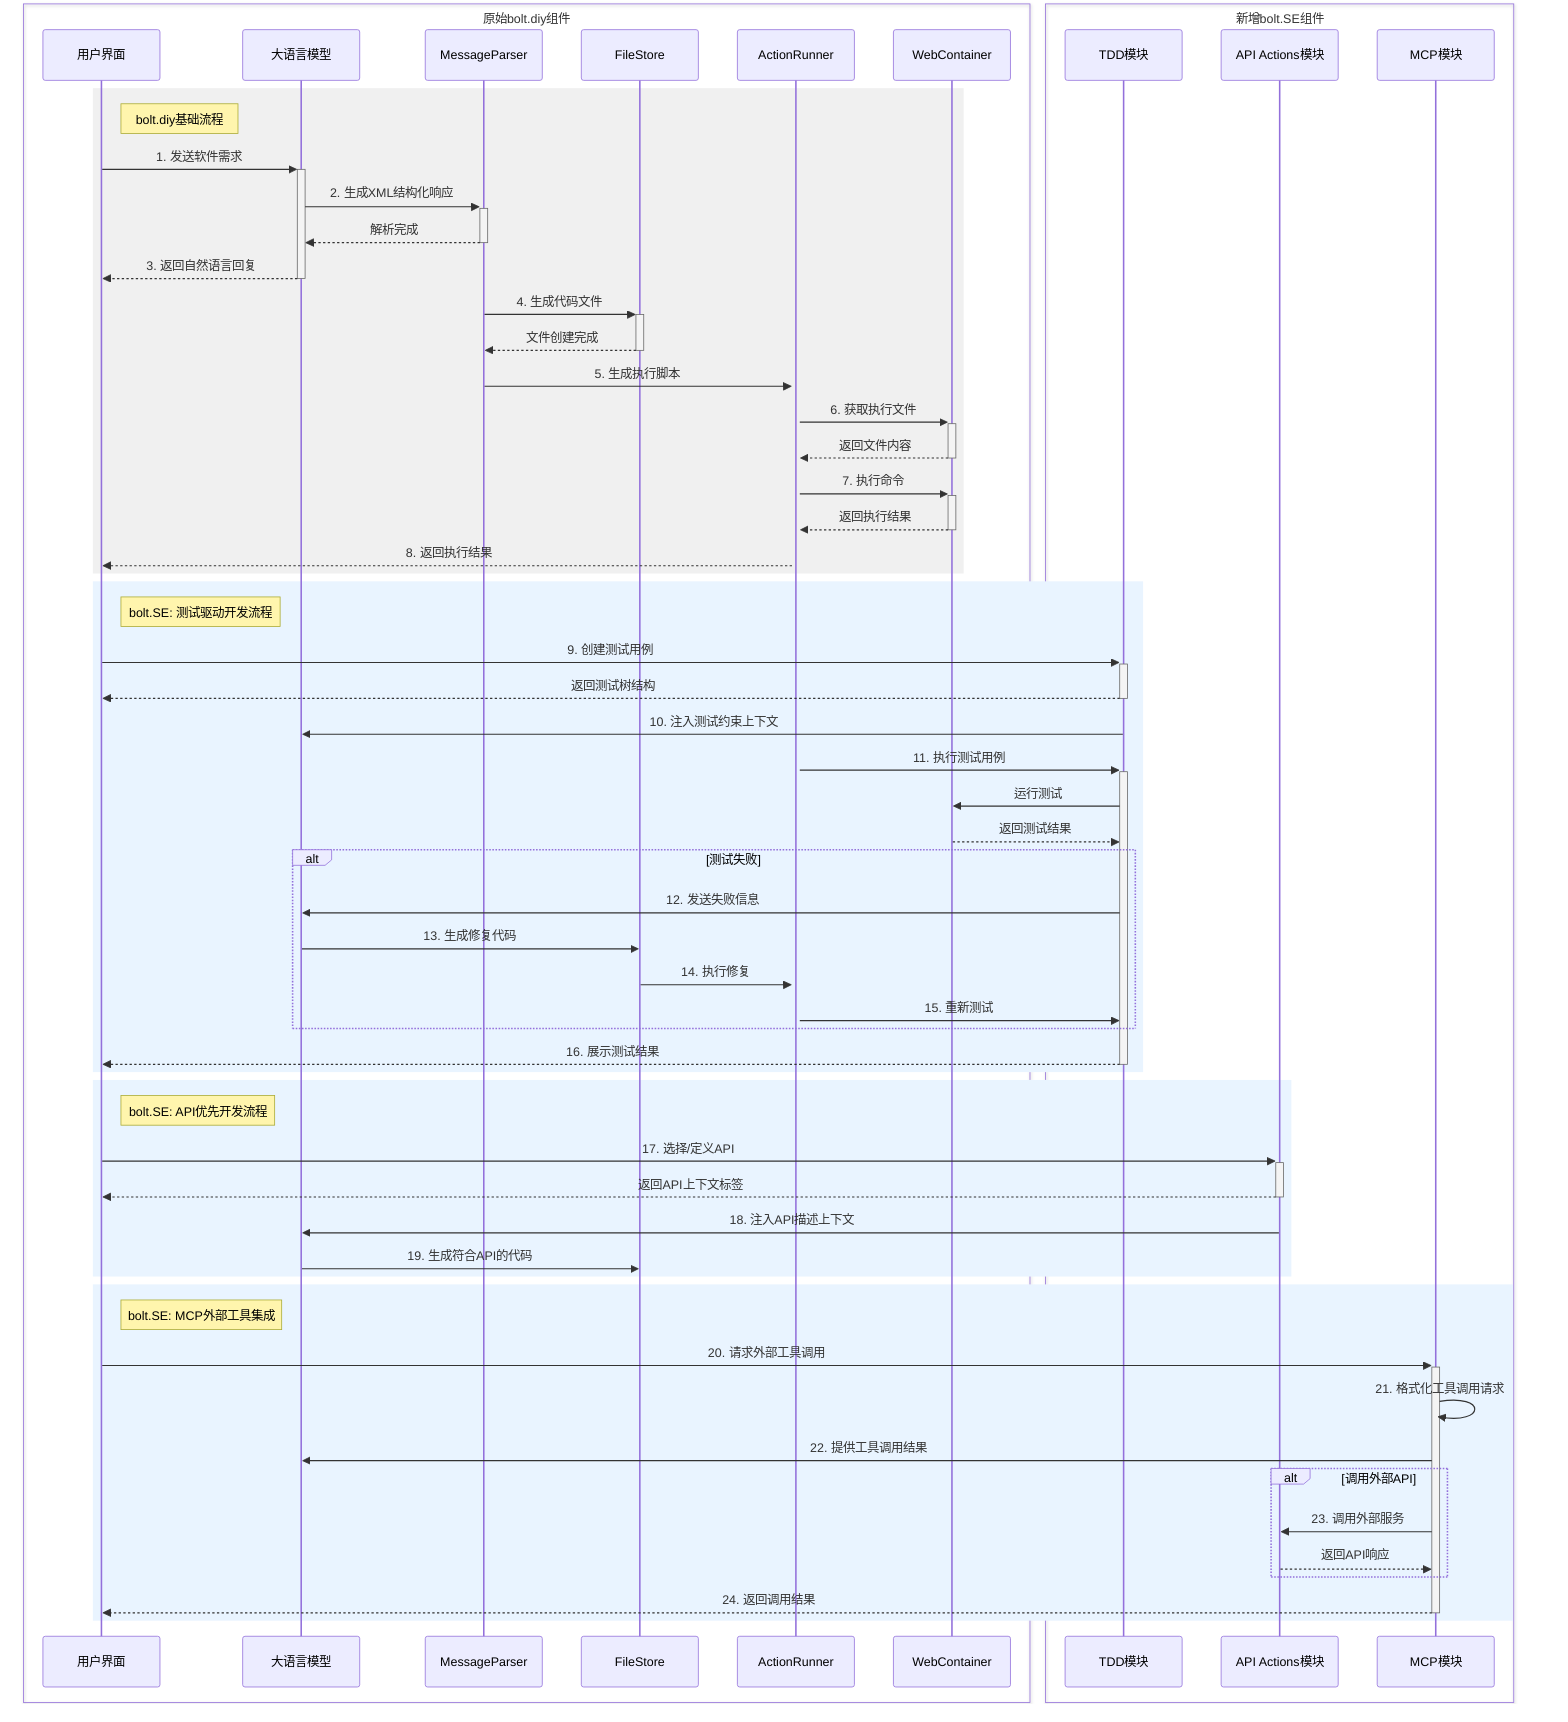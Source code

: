 sequenceDiagram
    %% 使用不同颜色区分bolt.diy和bolt.SE的组件
    %% bolt.diy组件使用默认颜色，bolt.SE组件使用蓝色
    
    %% 定义参与者和分组
    box 原始bolt.diy组件
    participant UI as 用户界面
    participant LLM as 大语言模型
    participant MP as MessageParser
    participant FS as FileStore
    participant AR as ActionRunner
    participant WC as WebContainer
    end
    
    box 新增bolt.SE组件
    participant TDD as TDD模块
    participant API as API Actions模块
    participant MCP as MCP模块
    end
    
    %% 标注整体流程区域
    rect rgb(240, 240, 240)
    note right of UI: bolt.diy基础流程
    
    %% bolt.diy的标准流程
    UI->>+LLM: 1. 发送软件需求
    LLM->>+MP: 2. 生成XML结构化响应
    MP-->>-LLM: 解析完成
    LLM-->>-UI: 3. 返回自然语言回复
    
    MP->>+FS: 4. 生成代码文件
    FS-->>-MP: 文件创建完成
    
    MP->>+AR: 5. 生成执行脚本
    AR->>+WC: 6. 获取执行文件
    WC-->>-AR: 返回文件内容
    
    AR->>+WC: 7. 执行命令
    WC-->>-AR: 返回执行结果
    AR-->>UI: 8. 返回执行结果
    end
    
    %% bolt.SE扩展功能 - 测试驱动开发
    rect rgb(233, 244, 255)
    note right of UI: bolt.SE: 测试驱动开发流程
    
    UI->>+TDD: 9. 创建测试用例
    TDD-->>-UI: 返回测试树结构
    
    TDD->>LLM: 10. 注入测试约束上下文
    
    AR->>+TDD: 11. 执行测试用例
    TDD->>WC: 运行测试
    WC-->>TDD: 返回测试结果
    
    alt 测试失败
        TDD->>LLM: 12. 发送失败信息
        LLM->>FS: 13. 生成修复代码
        FS->>AR: 14. 执行修复
        AR->>TDD: 15. 重新测试
    end
    
    TDD-->>-UI: 16. 展示测试结果
    end
    
    %% bolt.SE扩展功能 - API优先开发
    rect rgb(233, 244, 255)
    note right of UI: bolt.SE: API优先开发流程
    
    UI->>+API: 17. 选择/定义API
    API-->>-UI: 返回API上下文标签
    
    API->>LLM: 18. 注入API描述上下文
    LLM->>FS: 19. 生成符合API的代码
    end
    
    %% bolt.SE扩展功能 - MCP集成
    rect rgb(233, 244, 255)
    note right of UI: bolt.SE: MCP外部工具集成
    
    UI->>+MCP: 20. 请求外部工具调用
    
    MCP->>MCP: 21. 格式化工具调用请求
    MCP->>LLM: 22. 提供工具调用结果
    
    alt 调用外部API
        MCP->>API: 23. 调用外部服务
        API-->>MCP: 返回API响应
    end
    
    MCP-->>-UI: 24. 返回调用结果
    end